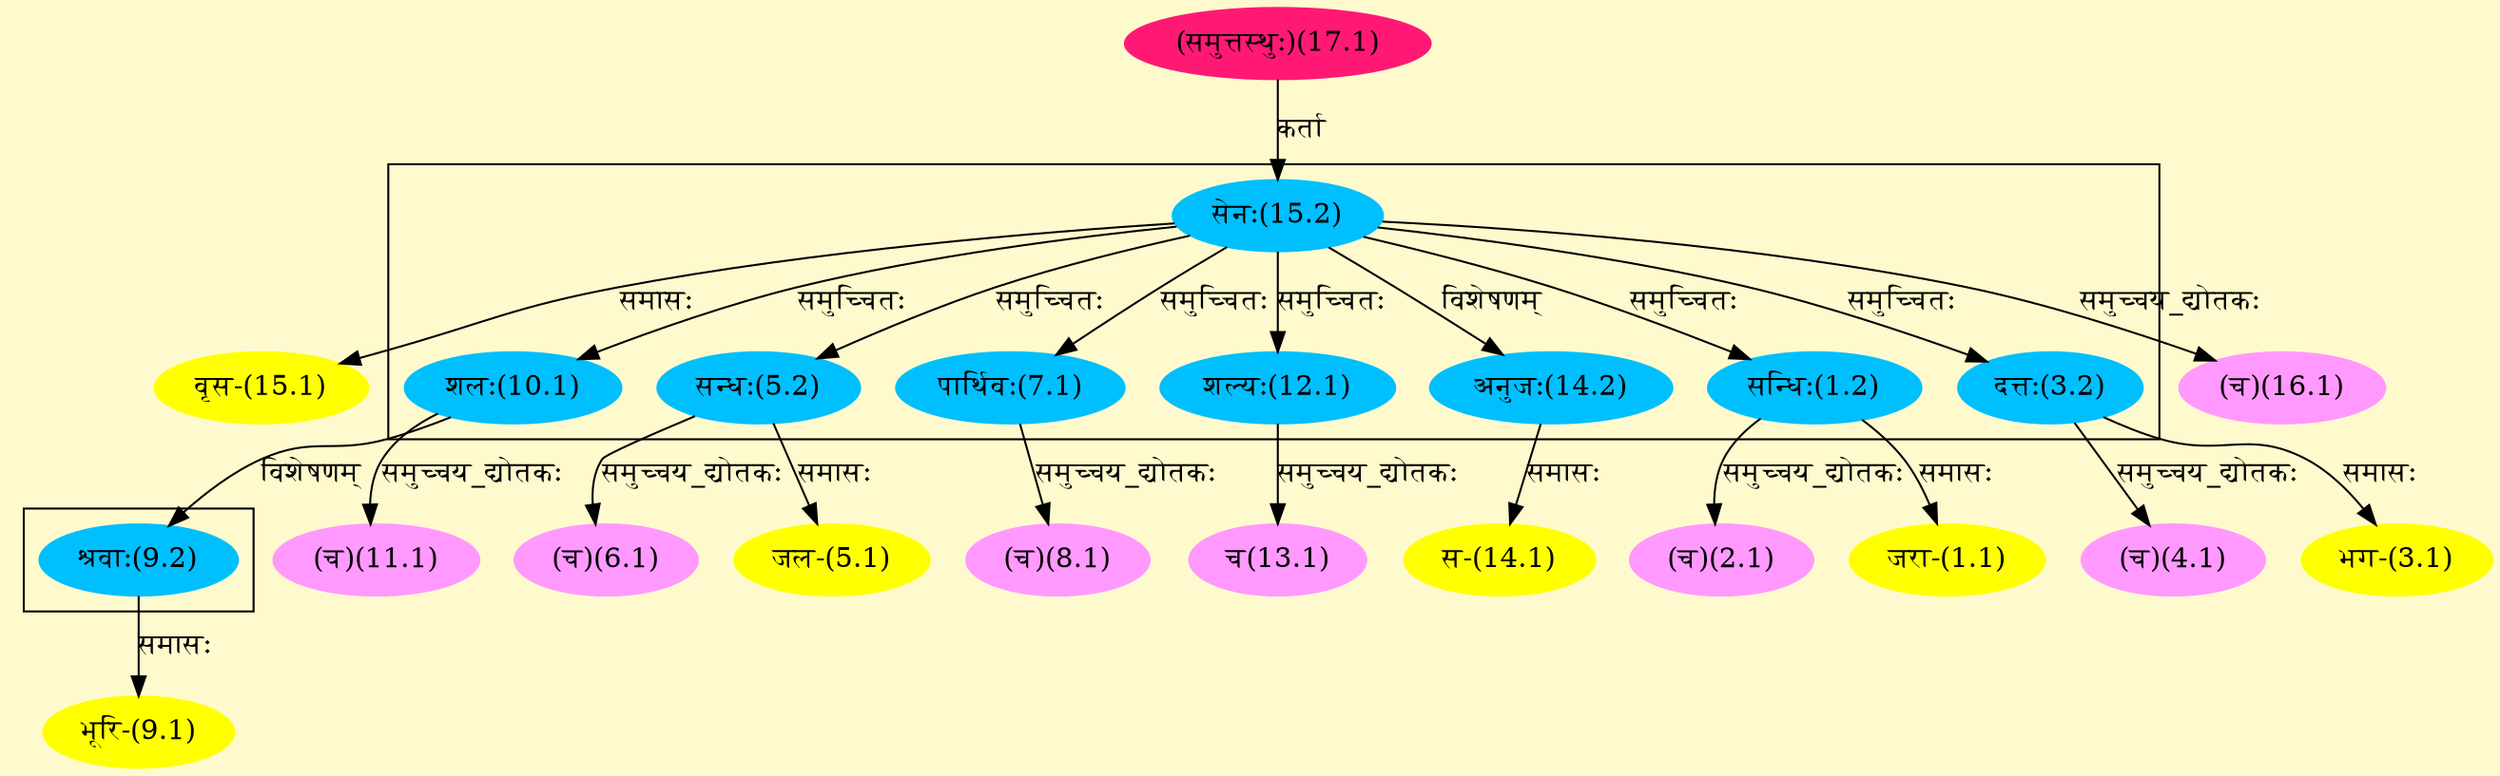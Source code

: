 digraph G{
rankdir=BT;
 compound=true;
 bgcolor="lemonchiffon1";

subgraph cluster_1{
Node1_2 [style=filled, color="#00BFFF" label = "सन्धिः(1.2)"]
Node15_2 [style=filled, color="#00BFFF" label = "सेनः(15.2)"]
Node3_2 [style=filled, color="#00BFFF" label = "दत्तः(3.2)"]
Node5_2 [style=filled, color="#00BFFF" label = "सन्धः(5.2)"]
Node7_1 [style=filled, color="#00BFFF" label = "पार्थिवः(7.1)"]
Node10_1 [style=filled, color="#00BFFF" label = "शलः(10.1)"]
Node12_1 [style=filled, color="#00BFFF" label = "शल्यः(12.1)"]
Node14_2 [style=filled, color="#00BFFF" label = "अनुजः(14.2)"]

}

subgraph cluster_2{
Node9_2 [style=filled, color="#00BFFF" label = "श्रवाः(9.2)"]
Node10_1 [style=filled, color="#00BFFF" label = "शलः(10.1)"]

}
Node1_1 [style=filled, color="#FFFF00" label = "जरा-(1.1)"]
Node1_2 [style=filled, color="#00BFFF" label = "सन्धिः(1.2)"]
Node2_1 [style=filled, color="#FF99FF" label = "(च)(2.1)"]
Node3_1 [style=filled, color="#FFFF00" label = "भग-(3.1)"]
Node3_2 [style=filled, color="#00BFFF" label = "दत्तः(3.2)"]
Node4_1 [style=filled, color="#FF99FF" label = "(च)(4.1)"]
Node5_1 [style=filled, color="#FFFF00" label = "जल-(5.1)"]
Node5_2 [style=filled, color="#00BFFF" label = "सन्धः(5.2)"]
Node6_1 [style=filled, color="#FF99FF" label = "(च)(6.1)"]
Node8_1 [style=filled, color="#FF99FF" label = "(च)(8.1)"]
Node7_1 [style=filled, color="#00BFFF" label = "पार्थिवः(7.1)"]
Node9_1 [style=filled, color="#FFFF00" label = "भूरि-(9.1)"]
Node9_2 [style=filled, color="#00BFFF" label = "श्रवाः(9.2)"]
Node11_1 [style=filled, color="#FF99FF" label = "(च)(11.1)"]
Node10_1 [style=filled, color="#00BFFF" label = "शलः(10.1)"]
Node13_1 [style=filled, color="#FF99FF" label = "च(13.1)"]
Node12_1 [style=filled, color="#00BFFF" label = "शल्यः(12.1)"]
Node14_1 [style=filled, color="#FFFF00" label = "स-(14.1)"]
Node14_2 [style=filled, color="#00BFFF" label = "अनुजः(14.2)"]
Node15_1 [style=filled, color="#FFFF00" label = "वृस-(15.1)"]
Node15_2 [style=filled, color="#00BFFF" label = "सेनः(15.2)"]
Node17_1 [style=filled, color="#FF1975" label = "(समुत्तस्थुः)(17.1)"]
Node16_1 [style=filled, color="#FF99FF" label = "(च)(16.1)"]
/* Start of Relations section */

Node1_1 -> Node1_2 [  label="समासः"  dir="back" ]
Node1_2 -> Node15_2 [  label="समुच्चितः"  dir="back" ]
Node2_1 -> Node1_2 [  label="समुच्चय_द्योतकः"  dir="back" ]
Node3_1 -> Node3_2 [  label="समासः"  dir="back" ]
Node3_2 -> Node15_2 [  label="समुच्चितः"  dir="back" ]
Node4_1 -> Node3_2 [  label="समुच्चय_द्योतकः"  dir="back" ]
Node5_1 -> Node5_2 [  label="समासः"  dir="back" ]
Node5_2 -> Node15_2 [  label="समुच्चितः"  dir="back" ]
Node6_1 -> Node5_2 [  label="समुच्चय_द्योतकः"  dir="back" ]
Node7_1 -> Node15_2 [  label="समुच्चितः"  dir="back" ]
Node8_1 -> Node7_1 [  label="समुच्चय_द्योतकः"  dir="back" ]
Node9_1 -> Node9_2 [  label="समासः"  dir="back" ]
Node9_2 -> Node10_1 [  label="विशेषणम्"  dir="back" ]
Node10_1 -> Node15_2 [  label="समुच्चितः"  dir="back" ]
Node11_1 -> Node10_1 [  label="समुच्चय_द्योतकः"  dir="back" ]
Node12_1 -> Node15_2 [  label="समुच्चितः"  dir="back" ]
Node13_1 -> Node12_1 [  label="समुच्चय_द्योतकः"  dir="back" ]
Node14_1 -> Node14_2 [  label="समासः"  dir="back" ]
Node14_2 -> Node15_2 [  label="विशेषणम्"  dir="back" ]
Node15_1 -> Node15_2 [  label="समासः"  dir="back" ]
Node15_2 -> Node17_1 [  label="कर्ता"  dir="back" ]
Node16_1 -> Node15_2 [  label="समुच्चय_द्योतकः"  dir="back" ]
}
